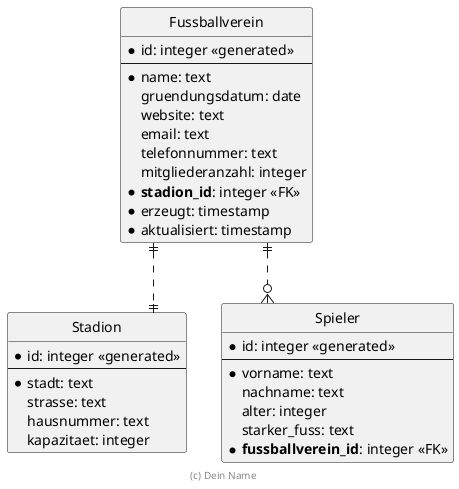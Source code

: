 @startuml ER Diagramm

hide circle

' evtl. Probleme mit Krähenfüßen vermeiden
skinparam linetype ortho

entity "Fussballverein" {
  * id: integer <<generated>>
  --
  * name: text
    gruendungsdatum: date
    website: text
    email: text
    telefonnummer: text
    mitgliederanzahl: integer
  * **stadion_id**: integer <<FK>>
  * erzeugt: timestamp
  * aktualisiert: timestamp
}

entity "Stadion" {
  * id: integer <<generated>>
  --
  * stadt: text
    strasse: text
    hausnummer: text
    kapazitaet: integer
}

entity "Spieler" {
  * id: integer <<generated>>
  --
  * vorname: text
    nachname: text
    alter: integer
    starker_fuss: text
  * **fussballverein_id**: integer <<FK>>
}

Fussballverein ||..|| Stadion
Fussballverein ||..o{ Spieler

footer (c) Dein Name

@enduml
